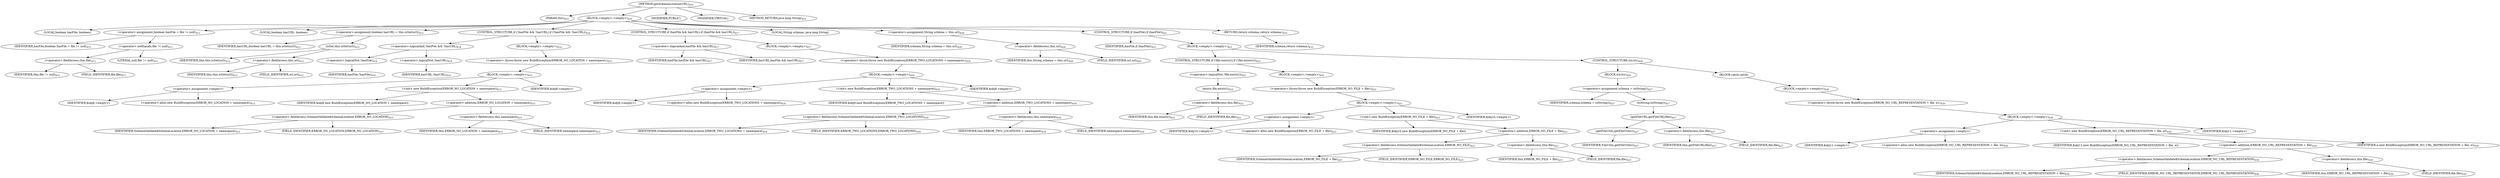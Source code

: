 digraph "getSchemaLocationURL" {  
"687" [label = <(METHOD,getSchemaLocationURL)<SUB>410</SUB>> ]
"54" [label = <(PARAM,this)<SUB>410</SUB>> ]
"688" [label = <(BLOCK,&lt;empty&gt;,&lt;empty&gt;)<SUB>410</SUB>> ]
"689" [label = <(LOCAL,boolean hasFile: boolean)> ]
"690" [label = <(&lt;operator&gt;.assignment,boolean hasFile = file != null)<SUB>411</SUB>> ]
"691" [label = <(IDENTIFIER,hasFile,boolean hasFile = file != null)<SUB>411</SUB>> ]
"692" [label = <(&lt;operator&gt;.notEquals,file != null)<SUB>411</SUB>> ]
"693" [label = <(&lt;operator&gt;.fieldAccess,this.file)<SUB>411</SUB>> ]
"694" [label = <(IDENTIFIER,this,file != null)<SUB>411</SUB>> ]
"695" [label = <(FIELD_IDENTIFIER,file,file)<SUB>411</SUB>> ]
"696" [label = <(LITERAL,null,file != null)<SUB>411</SUB>> ]
"697" [label = <(LOCAL,boolean hasURL: boolean)> ]
"698" [label = <(&lt;operator&gt;.assignment,boolean hasURL = this.isSet(url))<SUB>412</SUB>> ]
"699" [label = <(IDENTIFIER,hasURL,boolean hasURL = this.isSet(url))<SUB>412</SUB>> ]
"700" [label = <(isSet,this.isSet(url))<SUB>412</SUB>> ]
"53" [label = <(IDENTIFIER,this,this.isSet(url))<SUB>412</SUB>> ]
"701" [label = <(&lt;operator&gt;.fieldAccess,this.url)<SUB>412</SUB>> ]
"702" [label = <(IDENTIFIER,this,this.isSet(url))<SUB>412</SUB>> ]
"703" [label = <(FIELD_IDENTIFIER,url,url)<SUB>412</SUB>> ]
"704" [label = <(CONTROL_STRUCTURE,if (!hasFile &amp;&amp; !hasURL),if (!hasFile &amp;&amp; !hasURL))<SUB>414</SUB>> ]
"705" [label = <(&lt;operator&gt;.logicalAnd,!hasFile &amp;&amp; !hasURL)<SUB>414</SUB>> ]
"706" [label = <(&lt;operator&gt;.logicalNot,!hasFile)<SUB>414</SUB>> ]
"707" [label = <(IDENTIFIER,hasFile,!hasFile)<SUB>414</SUB>> ]
"708" [label = <(&lt;operator&gt;.logicalNot,!hasURL)<SUB>414</SUB>> ]
"709" [label = <(IDENTIFIER,hasURL,!hasURL)<SUB>414</SUB>> ]
"710" [label = <(BLOCK,&lt;empty&gt;,&lt;empty&gt;)<SUB>414</SUB>> ]
"711" [label = <(&lt;operator&gt;.throw,throw new BuildException(ERROR_NO_LOCATION + namespace);)<SUB>415</SUB>> ]
"712" [label = <(BLOCK,&lt;empty&gt;,&lt;empty&gt;)<SUB>415</SUB>> ]
"713" [label = <(&lt;operator&gt;.assignment,&lt;empty&gt;)> ]
"714" [label = <(IDENTIFIER,$obj8,&lt;empty&gt;)> ]
"715" [label = <(&lt;operator&gt;.alloc,new BuildException(ERROR_NO_LOCATION + namespace))<SUB>415</SUB>> ]
"716" [label = <(&lt;init&gt;,new BuildException(ERROR_NO_LOCATION + namespace))<SUB>415</SUB>> ]
"717" [label = <(IDENTIFIER,$obj8,new BuildException(ERROR_NO_LOCATION + namespace))> ]
"718" [label = <(&lt;operator&gt;.addition,ERROR_NO_LOCATION + namespace)<SUB>415</SUB>> ]
"719" [label = <(&lt;operator&gt;.fieldAccess,SchemaValidate$SchemaLocation.ERROR_NO_LOCATION)<SUB>415</SUB>> ]
"720" [label = <(IDENTIFIER,SchemaValidate$SchemaLocation,ERROR_NO_LOCATION + namespace)<SUB>415</SUB>> ]
"721" [label = <(FIELD_IDENTIFIER,ERROR_NO_LOCATION,ERROR_NO_LOCATION)<SUB>415</SUB>> ]
"722" [label = <(&lt;operator&gt;.fieldAccess,this.namespace)<SUB>415</SUB>> ]
"723" [label = <(IDENTIFIER,this,ERROR_NO_LOCATION + namespace)<SUB>415</SUB>> ]
"724" [label = <(FIELD_IDENTIFIER,namespace,namespace)<SUB>415</SUB>> ]
"725" [label = <(IDENTIFIER,$obj8,&lt;empty&gt;)> ]
"726" [label = <(CONTROL_STRUCTURE,if (hasFile &amp;&amp; hasURL),if (hasFile &amp;&amp; hasURL))<SUB>417</SUB>> ]
"727" [label = <(&lt;operator&gt;.logicalAnd,hasFile &amp;&amp; hasURL)<SUB>417</SUB>> ]
"728" [label = <(IDENTIFIER,hasFile,hasFile &amp;&amp; hasURL)<SUB>417</SUB>> ]
"729" [label = <(IDENTIFIER,hasURL,hasFile &amp;&amp; hasURL)<SUB>417</SUB>> ]
"730" [label = <(BLOCK,&lt;empty&gt;,&lt;empty&gt;)<SUB>417</SUB>> ]
"731" [label = <(&lt;operator&gt;.throw,throw new BuildException(ERROR_TWO_LOCATIONS + namespace);)<SUB>418</SUB>> ]
"732" [label = <(BLOCK,&lt;empty&gt;,&lt;empty&gt;)<SUB>418</SUB>> ]
"733" [label = <(&lt;operator&gt;.assignment,&lt;empty&gt;)> ]
"734" [label = <(IDENTIFIER,$obj9,&lt;empty&gt;)> ]
"735" [label = <(&lt;operator&gt;.alloc,new BuildException(ERROR_TWO_LOCATIONS + namespace))<SUB>418</SUB>> ]
"736" [label = <(&lt;init&gt;,new BuildException(ERROR_TWO_LOCATIONS + namespace))<SUB>418</SUB>> ]
"737" [label = <(IDENTIFIER,$obj9,new BuildException(ERROR_TWO_LOCATIONS + namespace))> ]
"738" [label = <(&lt;operator&gt;.addition,ERROR_TWO_LOCATIONS + namespace)<SUB>418</SUB>> ]
"739" [label = <(&lt;operator&gt;.fieldAccess,SchemaValidate$SchemaLocation.ERROR_TWO_LOCATIONS)<SUB>418</SUB>> ]
"740" [label = <(IDENTIFIER,SchemaValidate$SchemaLocation,ERROR_TWO_LOCATIONS + namespace)<SUB>418</SUB>> ]
"741" [label = <(FIELD_IDENTIFIER,ERROR_TWO_LOCATIONS,ERROR_TWO_LOCATIONS)<SUB>418</SUB>> ]
"742" [label = <(&lt;operator&gt;.fieldAccess,this.namespace)<SUB>418</SUB>> ]
"743" [label = <(IDENTIFIER,this,ERROR_TWO_LOCATIONS + namespace)<SUB>418</SUB>> ]
"744" [label = <(FIELD_IDENTIFIER,namespace,namespace)<SUB>418</SUB>> ]
"745" [label = <(IDENTIFIER,$obj9,&lt;empty&gt;)> ]
"746" [label = <(LOCAL,String schema: java.lang.String)> ]
"747" [label = <(&lt;operator&gt;.assignment,String schema = this.url)<SUB>420</SUB>> ]
"748" [label = <(IDENTIFIER,schema,String schema = this.url)<SUB>420</SUB>> ]
"749" [label = <(&lt;operator&gt;.fieldAccess,this.url)<SUB>420</SUB>> ]
"750" [label = <(IDENTIFIER,this,String schema = this.url)<SUB>420</SUB>> ]
"751" [label = <(FIELD_IDENTIFIER,url,url)<SUB>420</SUB>> ]
"752" [label = <(CONTROL_STRUCTURE,if (hasFile),if (hasFile))<SUB>421</SUB>> ]
"753" [label = <(IDENTIFIER,hasFile,if (hasFile))<SUB>421</SUB>> ]
"754" [label = <(BLOCK,&lt;empty&gt;,&lt;empty&gt;)<SUB>421</SUB>> ]
"755" [label = <(CONTROL_STRUCTURE,if (!file.exists()),if (!file.exists()))<SUB>422</SUB>> ]
"756" [label = <(&lt;operator&gt;.logicalNot,!file.exists())<SUB>422</SUB>> ]
"757" [label = <(exists,file.exists())<SUB>422</SUB>> ]
"758" [label = <(&lt;operator&gt;.fieldAccess,this.file)<SUB>422</SUB>> ]
"759" [label = <(IDENTIFIER,this,file.exists())<SUB>422</SUB>> ]
"760" [label = <(FIELD_IDENTIFIER,file,file)<SUB>422</SUB>> ]
"761" [label = <(BLOCK,&lt;empty&gt;,&lt;empty&gt;)<SUB>422</SUB>> ]
"762" [label = <(&lt;operator&gt;.throw,throw new BuildException(ERROR_NO_FILE + file);)<SUB>423</SUB>> ]
"763" [label = <(BLOCK,&lt;empty&gt;,&lt;empty&gt;)<SUB>423</SUB>> ]
"764" [label = <(&lt;operator&gt;.assignment,&lt;empty&gt;)> ]
"765" [label = <(IDENTIFIER,$obj10,&lt;empty&gt;)> ]
"766" [label = <(&lt;operator&gt;.alloc,new BuildException(ERROR_NO_FILE + file))<SUB>423</SUB>> ]
"767" [label = <(&lt;init&gt;,new BuildException(ERROR_NO_FILE + file))<SUB>423</SUB>> ]
"768" [label = <(IDENTIFIER,$obj10,new BuildException(ERROR_NO_FILE + file))> ]
"769" [label = <(&lt;operator&gt;.addition,ERROR_NO_FILE + file)<SUB>423</SUB>> ]
"770" [label = <(&lt;operator&gt;.fieldAccess,SchemaValidate$SchemaLocation.ERROR_NO_FILE)<SUB>423</SUB>> ]
"771" [label = <(IDENTIFIER,SchemaValidate$SchemaLocation,ERROR_NO_FILE + file)<SUB>423</SUB>> ]
"772" [label = <(FIELD_IDENTIFIER,ERROR_NO_FILE,ERROR_NO_FILE)<SUB>423</SUB>> ]
"773" [label = <(&lt;operator&gt;.fieldAccess,this.file)<SUB>423</SUB>> ]
"774" [label = <(IDENTIFIER,this,ERROR_NO_FILE + file)<SUB>423</SUB>> ]
"775" [label = <(FIELD_IDENTIFIER,file,file)<SUB>423</SUB>> ]
"776" [label = <(IDENTIFIER,$obj10,&lt;empty&gt;)> ]
"777" [label = <(CONTROL_STRUCTURE,try,try)<SUB>426</SUB>> ]
"778" [label = <(BLOCK,try,try)<SUB>426</SUB>> ]
"779" [label = <(&lt;operator&gt;.assignment,schema = toString())<SUB>427</SUB>> ]
"780" [label = <(IDENTIFIER,schema,schema = toString())<SUB>427</SUB>> ]
"781" [label = <(toString,toString())<SUB>427</SUB>> ]
"782" [label = <(getFileURL,getFileURL(file))<SUB>427</SUB>> ]
"783" [label = <(getFileUtils,getFileUtils())<SUB>427</SUB>> ]
"784" [label = <(IDENTIFIER,FileUtils,getFileUtils())<SUB>427</SUB>> ]
"785" [label = <(&lt;operator&gt;.fieldAccess,this.file)<SUB>427</SUB>> ]
"786" [label = <(IDENTIFIER,this,getFileURL(file))<SUB>427</SUB>> ]
"787" [label = <(FIELD_IDENTIFIER,file,file)<SUB>427</SUB>> ]
"788" [label = <(BLOCK,catch,catch)> ]
"789" [label = <(BLOCK,&lt;empty&gt;,&lt;empty&gt;)<SUB>428</SUB>> ]
"790" [label = <(&lt;operator&gt;.throw,throw new BuildException(ERROR_NO_URL_REPRESENTATION + file, e);)<SUB>430</SUB>> ]
"791" [label = <(BLOCK,&lt;empty&gt;,&lt;empty&gt;)<SUB>430</SUB>> ]
"792" [label = <(&lt;operator&gt;.assignment,&lt;empty&gt;)> ]
"793" [label = <(IDENTIFIER,$obj11,&lt;empty&gt;)> ]
"794" [label = <(&lt;operator&gt;.alloc,new BuildException(ERROR_NO_URL_REPRESENTATION + file, e))<SUB>430</SUB>> ]
"795" [label = <(&lt;init&gt;,new BuildException(ERROR_NO_URL_REPRESENTATION + file, e))<SUB>430</SUB>> ]
"796" [label = <(IDENTIFIER,$obj11,new BuildException(ERROR_NO_URL_REPRESENTATION + file, e))> ]
"797" [label = <(&lt;operator&gt;.addition,ERROR_NO_URL_REPRESENTATION + file)<SUB>430</SUB>> ]
"798" [label = <(&lt;operator&gt;.fieldAccess,SchemaValidate$SchemaLocation.ERROR_NO_URL_REPRESENTATION)<SUB>430</SUB>> ]
"799" [label = <(IDENTIFIER,SchemaValidate$SchemaLocation,ERROR_NO_URL_REPRESENTATION + file)<SUB>430</SUB>> ]
"800" [label = <(FIELD_IDENTIFIER,ERROR_NO_URL_REPRESENTATION,ERROR_NO_URL_REPRESENTATION)<SUB>430</SUB>> ]
"801" [label = <(&lt;operator&gt;.fieldAccess,this.file)<SUB>430</SUB>> ]
"802" [label = <(IDENTIFIER,this,ERROR_NO_URL_REPRESENTATION + file)<SUB>430</SUB>> ]
"803" [label = <(FIELD_IDENTIFIER,file,file)<SUB>430</SUB>> ]
"804" [label = <(IDENTIFIER,e,new BuildException(ERROR_NO_URL_REPRESENTATION + file, e))<SUB>430</SUB>> ]
"805" [label = <(IDENTIFIER,$obj11,&lt;empty&gt;)> ]
"806" [label = <(RETURN,return schema;,return schema;)<SUB>433</SUB>> ]
"807" [label = <(IDENTIFIER,schema,return schema;)<SUB>433</SUB>> ]
"808" [label = <(MODIFIER,PUBLIC)> ]
"809" [label = <(MODIFIER,VIRTUAL)> ]
"810" [label = <(METHOD_RETURN,java.lang.String)<SUB>410</SUB>> ]
  "687" -> "54" 
  "687" -> "688" 
  "687" -> "808" 
  "687" -> "809" 
  "687" -> "810" 
  "688" -> "689" 
  "688" -> "690" 
  "688" -> "697" 
  "688" -> "698" 
  "688" -> "704" 
  "688" -> "726" 
  "688" -> "746" 
  "688" -> "747" 
  "688" -> "752" 
  "688" -> "806" 
  "690" -> "691" 
  "690" -> "692" 
  "692" -> "693" 
  "692" -> "696" 
  "693" -> "694" 
  "693" -> "695" 
  "698" -> "699" 
  "698" -> "700" 
  "700" -> "53" 
  "700" -> "701" 
  "701" -> "702" 
  "701" -> "703" 
  "704" -> "705" 
  "704" -> "710" 
  "705" -> "706" 
  "705" -> "708" 
  "706" -> "707" 
  "708" -> "709" 
  "710" -> "711" 
  "711" -> "712" 
  "712" -> "713" 
  "712" -> "716" 
  "712" -> "725" 
  "713" -> "714" 
  "713" -> "715" 
  "716" -> "717" 
  "716" -> "718" 
  "718" -> "719" 
  "718" -> "722" 
  "719" -> "720" 
  "719" -> "721" 
  "722" -> "723" 
  "722" -> "724" 
  "726" -> "727" 
  "726" -> "730" 
  "727" -> "728" 
  "727" -> "729" 
  "730" -> "731" 
  "731" -> "732" 
  "732" -> "733" 
  "732" -> "736" 
  "732" -> "745" 
  "733" -> "734" 
  "733" -> "735" 
  "736" -> "737" 
  "736" -> "738" 
  "738" -> "739" 
  "738" -> "742" 
  "739" -> "740" 
  "739" -> "741" 
  "742" -> "743" 
  "742" -> "744" 
  "747" -> "748" 
  "747" -> "749" 
  "749" -> "750" 
  "749" -> "751" 
  "752" -> "753" 
  "752" -> "754" 
  "754" -> "755" 
  "754" -> "777" 
  "755" -> "756" 
  "755" -> "761" 
  "756" -> "757" 
  "757" -> "758" 
  "758" -> "759" 
  "758" -> "760" 
  "761" -> "762" 
  "762" -> "763" 
  "763" -> "764" 
  "763" -> "767" 
  "763" -> "776" 
  "764" -> "765" 
  "764" -> "766" 
  "767" -> "768" 
  "767" -> "769" 
  "769" -> "770" 
  "769" -> "773" 
  "770" -> "771" 
  "770" -> "772" 
  "773" -> "774" 
  "773" -> "775" 
  "777" -> "778" 
  "777" -> "788" 
  "778" -> "779" 
  "779" -> "780" 
  "779" -> "781" 
  "781" -> "782" 
  "782" -> "783" 
  "782" -> "785" 
  "783" -> "784" 
  "785" -> "786" 
  "785" -> "787" 
  "788" -> "789" 
  "789" -> "790" 
  "790" -> "791" 
  "791" -> "792" 
  "791" -> "795" 
  "791" -> "805" 
  "792" -> "793" 
  "792" -> "794" 
  "795" -> "796" 
  "795" -> "797" 
  "795" -> "804" 
  "797" -> "798" 
  "797" -> "801" 
  "798" -> "799" 
  "798" -> "800" 
  "801" -> "802" 
  "801" -> "803" 
  "806" -> "807" 
}
